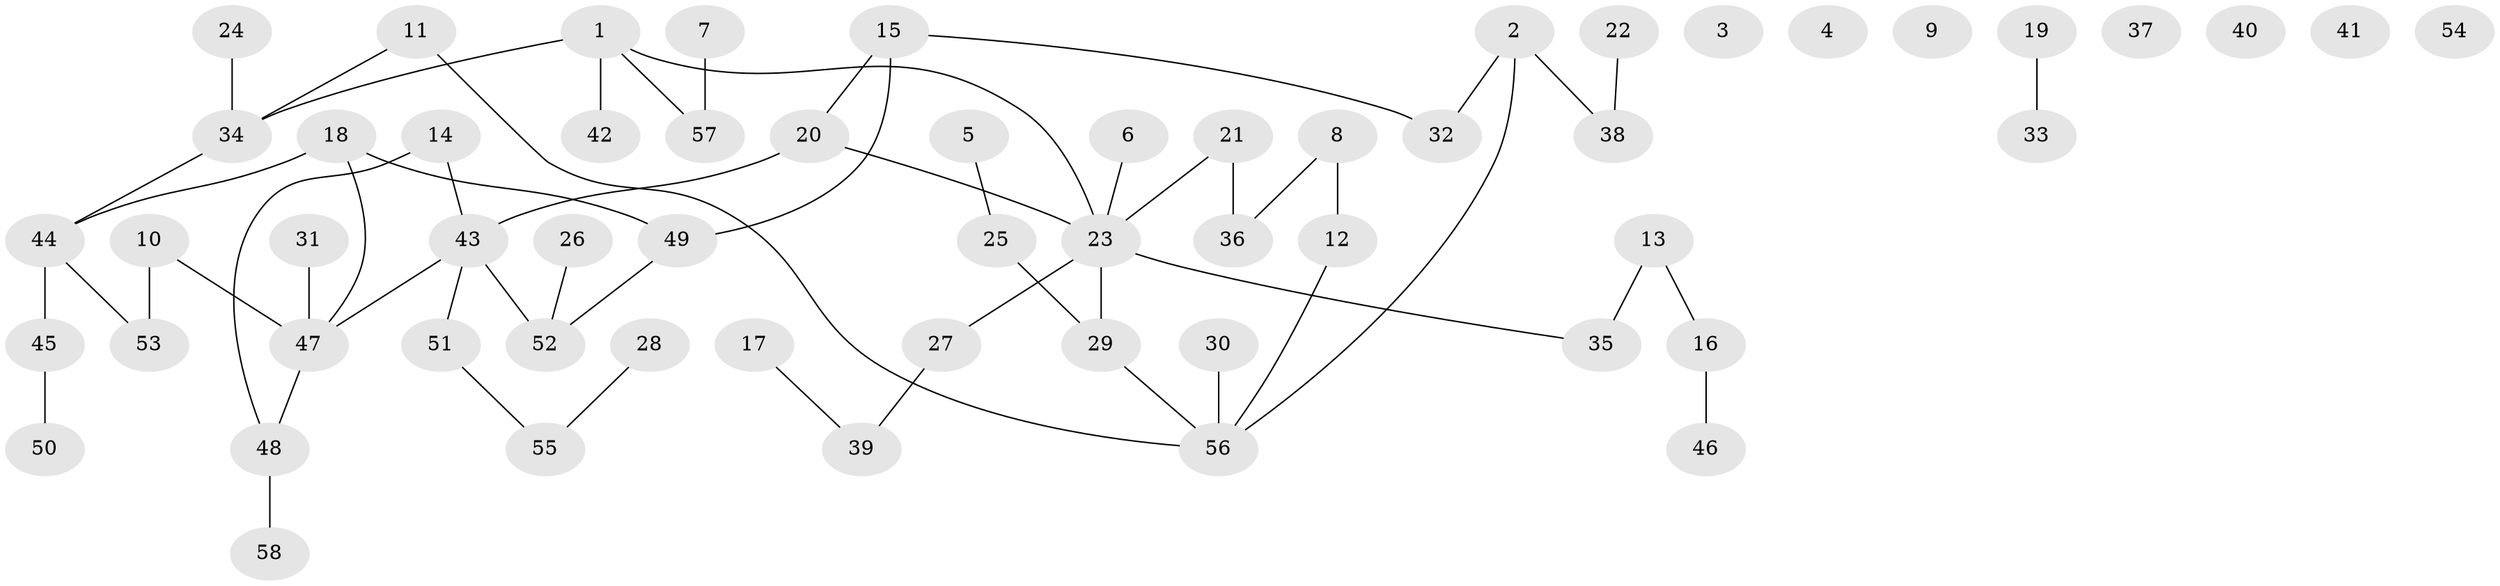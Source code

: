 // coarse degree distribution, {4: 0.14285714285714285, 6: 0.03571428571428571, 2: 0.25, 3: 0.17857142857142858, 1: 0.32142857142857145, 5: 0.07142857142857142}
// Generated by graph-tools (version 1.1) at 2025/35/03/04/25 23:35:57]
// undirected, 58 vertices, 57 edges
graph export_dot {
  node [color=gray90,style=filled];
  1;
  2;
  3;
  4;
  5;
  6;
  7;
  8;
  9;
  10;
  11;
  12;
  13;
  14;
  15;
  16;
  17;
  18;
  19;
  20;
  21;
  22;
  23;
  24;
  25;
  26;
  27;
  28;
  29;
  30;
  31;
  32;
  33;
  34;
  35;
  36;
  37;
  38;
  39;
  40;
  41;
  42;
  43;
  44;
  45;
  46;
  47;
  48;
  49;
  50;
  51;
  52;
  53;
  54;
  55;
  56;
  57;
  58;
  1 -- 23;
  1 -- 34;
  1 -- 42;
  1 -- 57;
  2 -- 32;
  2 -- 38;
  2 -- 56;
  5 -- 25;
  6 -- 23;
  7 -- 57;
  8 -- 12;
  8 -- 36;
  10 -- 47;
  10 -- 53;
  11 -- 34;
  11 -- 56;
  12 -- 56;
  13 -- 16;
  13 -- 35;
  14 -- 43;
  14 -- 48;
  15 -- 20;
  15 -- 32;
  15 -- 49;
  16 -- 46;
  17 -- 39;
  18 -- 44;
  18 -- 47;
  18 -- 49;
  19 -- 33;
  20 -- 23;
  20 -- 43;
  21 -- 23;
  21 -- 36;
  22 -- 38;
  23 -- 27;
  23 -- 29;
  23 -- 35;
  24 -- 34;
  25 -- 29;
  26 -- 52;
  27 -- 39;
  28 -- 55;
  29 -- 56;
  30 -- 56;
  31 -- 47;
  34 -- 44;
  43 -- 47;
  43 -- 51;
  43 -- 52;
  44 -- 45;
  44 -- 53;
  45 -- 50;
  47 -- 48;
  48 -- 58;
  49 -- 52;
  51 -- 55;
}
